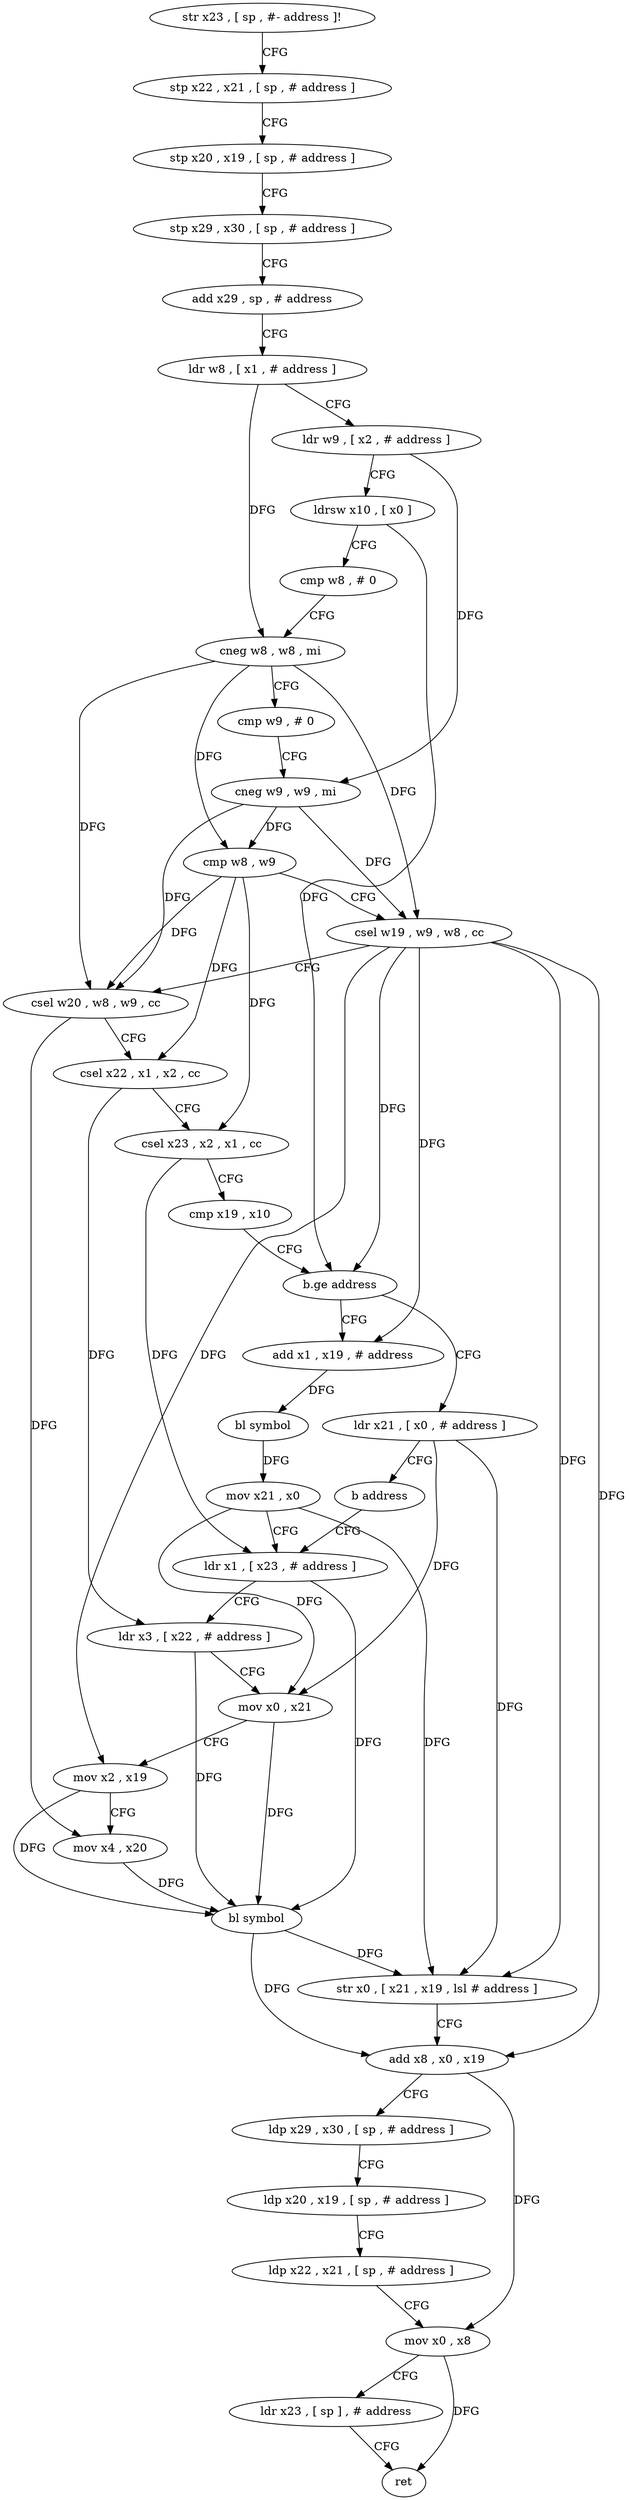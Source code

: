 digraph "func" {
"4224524" [label = "str x23 , [ sp , #- address ]!" ]
"4224528" [label = "stp x22 , x21 , [ sp , # address ]" ]
"4224532" [label = "stp x20 , x19 , [ sp , # address ]" ]
"4224536" [label = "stp x29 , x30 , [ sp , # address ]" ]
"4224540" [label = "add x29 , sp , # address" ]
"4224544" [label = "ldr w8 , [ x1 , # address ]" ]
"4224548" [label = "ldr w9 , [ x2 , # address ]" ]
"4224552" [label = "ldrsw x10 , [ x0 ]" ]
"4224556" [label = "cmp w8 , # 0" ]
"4224560" [label = "cneg w8 , w8 , mi" ]
"4224564" [label = "cmp w9 , # 0" ]
"4224568" [label = "cneg w9 , w9 , mi" ]
"4224572" [label = "cmp w8 , w9" ]
"4224576" [label = "csel w19 , w9 , w8 , cc" ]
"4224580" [label = "csel w20 , w8 , w9 , cc" ]
"4224584" [label = "csel x22 , x1 , x2 , cc" ]
"4224588" [label = "csel x23 , x2 , x1 , cc" ]
"4224592" [label = "cmp x19 , x10" ]
"4224596" [label = "b.ge address" ]
"4224608" [label = "add x1 , x19 , # address" ]
"4224600" [label = "ldr x21 , [ x0 , # address ]" ]
"4224612" [label = "bl symbol" ]
"4224616" [label = "mov x21 , x0" ]
"4224620" [label = "ldr x1 , [ x23 , # address ]" ]
"4224604" [label = "b address" ]
"4224624" [label = "ldr x3 , [ x22 , # address ]" ]
"4224628" [label = "mov x0 , x21" ]
"4224632" [label = "mov x2 , x19" ]
"4224636" [label = "mov x4 , x20" ]
"4224640" [label = "bl symbol" ]
"4224644" [label = "str x0 , [ x21 , x19 , lsl # address ]" ]
"4224648" [label = "add x8 , x0 , x19" ]
"4224652" [label = "ldp x29 , x30 , [ sp , # address ]" ]
"4224656" [label = "ldp x20 , x19 , [ sp , # address ]" ]
"4224660" [label = "ldp x22 , x21 , [ sp , # address ]" ]
"4224664" [label = "mov x0 , x8" ]
"4224668" [label = "ldr x23 , [ sp ] , # address" ]
"4224672" [label = "ret" ]
"4224524" -> "4224528" [ label = "CFG" ]
"4224528" -> "4224532" [ label = "CFG" ]
"4224532" -> "4224536" [ label = "CFG" ]
"4224536" -> "4224540" [ label = "CFG" ]
"4224540" -> "4224544" [ label = "CFG" ]
"4224544" -> "4224548" [ label = "CFG" ]
"4224544" -> "4224560" [ label = "DFG" ]
"4224548" -> "4224552" [ label = "CFG" ]
"4224548" -> "4224568" [ label = "DFG" ]
"4224552" -> "4224556" [ label = "CFG" ]
"4224552" -> "4224596" [ label = "DFG" ]
"4224556" -> "4224560" [ label = "CFG" ]
"4224560" -> "4224564" [ label = "CFG" ]
"4224560" -> "4224572" [ label = "DFG" ]
"4224560" -> "4224576" [ label = "DFG" ]
"4224560" -> "4224580" [ label = "DFG" ]
"4224564" -> "4224568" [ label = "CFG" ]
"4224568" -> "4224572" [ label = "DFG" ]
"4224568" -> "4224576" [ label = "DFG" ]
"4224568" -> "4224580" [ label = "DFG" ]
"4224572" -> "4224576" [ label = "CFG" ]
"4224572" -> "4224580" [ label = "DFG" ]
"4224572" -> "4224584" [ label = "DFG" ]
"4224572" -> "4224588" [ label = "DFG" ]
"4224576" -> "4224580" [ label = "CFG" ]
"4224576" -> "4224596" [ label = "DFG" ]
"4224576" -> "4224608" [ label = "DFG" ]
"4224576" -> "4224632" [ label = "DFG" ]
"4224576" -> "4224644" [ label = "DFG" ]
"4224576" -> "4224648" [ label = "DFG" ]
"4224580" -> "4224584" [ label = "CFG" ]
"4224580" -> "4224636" [ label = "DFG" ]
"4224584" -> "4224588" [ label = "CFG" ]
"4224584" -> "4224624" [ label = "DFG" ]
"4224588" -> "4224592" [ label = "CFG" ]
"4224588" -> "4224620" [ label = "DFG" ]
"4224592" -> "4224596" [ label = "CFG" ]
"4224596" -> "4224608" [ label = "CFG" ]
"4224596" -> "4224600" [ label = "CFG" ]
"4224608" -> "4224612" [ label = "DFG" ]
"4224600" -> "4224604" [ label = "CFG" ]
"4224600" -> "4224628" [ label = "DFG" ]
"4224600" -> "4224644" [ label = "DFG" ]
"4224612" -> "4224616" [ label = "DFG" ]
"4224616" -> "4224620" [ label = "CFG" ]
"4224616" -> "4224628" [ label = "DFG" ]
"4224616" -> "4224644" [ label = "DFG" ]
"4224620" -> "4224624" [ label = "CFG" ]
"4224620" -> "4224640" [ label = "DFG" ]
"4224604" -> "4224620" [ label = "CFG" ]
"4224624" -> "4224628" [ label = "CFG" ]
"4224624" -> "4224640" [ label = "DFG" ]
"4224628" -> "4224632" [ label = "CFG" ]
"4224628" -> "4224640" [ label = "DFG" ]
"4224632" -> "4224636" [ label = "CFG" ]
"4224632" -> "4224640" [ label = "DFG" ]
"4224636" -> "4224640" [ label = "DFG" ]
"4224640" -> "4224644" [ label = "DFG" ]
"4224640" -> "4224648" [ label = "DFG" ]
"4224644" -> "4224648" [ label = "CFG" ]
"4224648" -> "4224652" [ label = "CFG" ]
"4224648" -> "4224664" [ label = "DFG" ]
"4224652" -> "4224656" [ label = "CFG" ]
"4224656" -> "4224660" [ label = "CFG" ]
"4224660" -> "4224664" [ label = "CFG" ]
"4224664" -> "4224668" [ label = "CFG" ]
"4224664" -> "4224672" [ label = "DFG" ]
"4224668" -> "4224672" [ label = "CFG" ]
}
